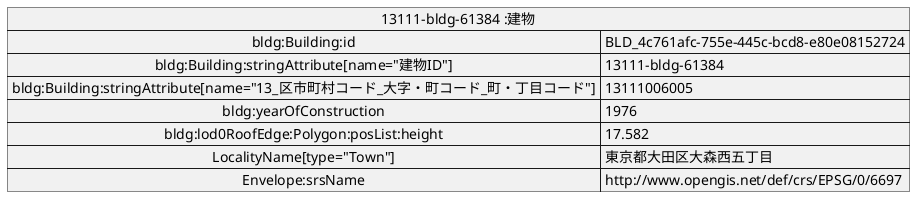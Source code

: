 @startuml
map "13111-bldg-61384 :建物" as A {
 bldg:Building:id => BLD_4c761afc-755e-445c-bcd8-e80e08152724
 bldg:Building:stringAttribute[name="建物ID"] => 13111-bldg-61384
 bldg:Building:stringAttribute[name="13_区市町村コード_大字・町コード_町・丁目コード"] => 13111006005
 bldg:yearOfConstruction => 1976
 bldg:lod0RoofEdge:Polygon:posList:height => 17.582
 LocalityName[type="Town"] => 東京都大田区大森西五丁目
 Envelope:srsName => http://www.opengis.net/def/crs/EPSG/0/6697
}
@enduml

